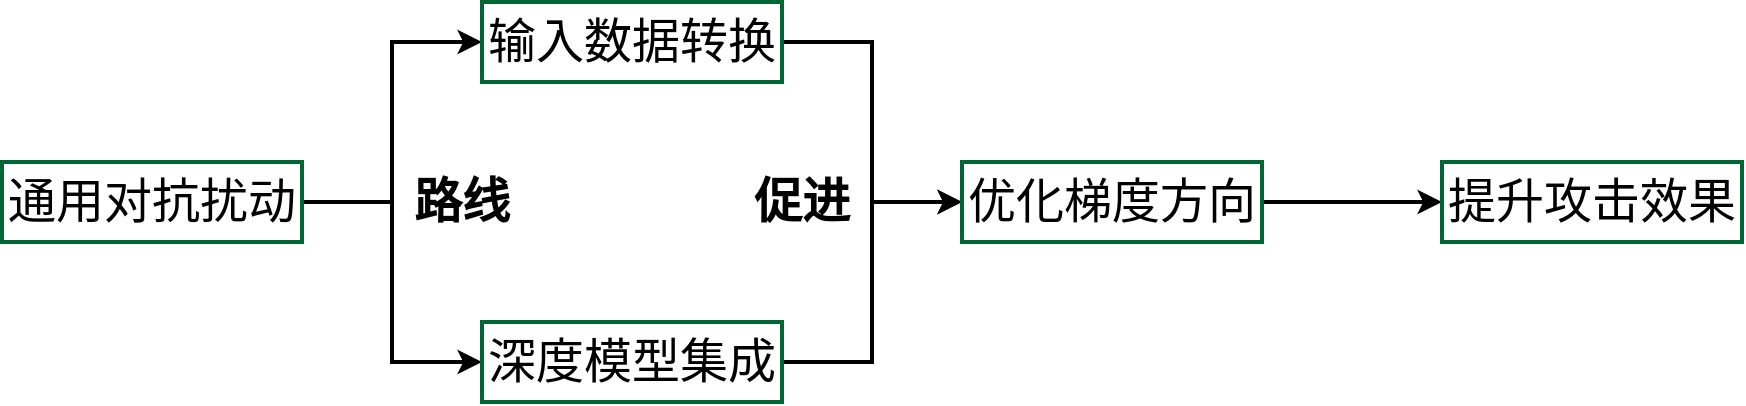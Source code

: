 <mxfile version="24.8.6">
  <diagram name="第 1 页" id="DDxnVz1bjOuHQt86u8dM">
    <mxGraphModel dx="1085" dy="631" grid="1" gridSize="10" guides="1" tooltips="1" connect="1" arrows="1" fold="1" page="1" pageScale="1" pageWidth="827" pageHeight="1169" math="0" shadow="0">
      <root>
        <mxCell id="0" />
        <mxCell id="1" parent="0" />
        <mxCell id="KcOPCWE61-_cXgrTqT9o-6" style="edgeStyle=orthogonalEdgeStyle;rounded=0;orthogonalLoop=1;jettySize=auto;html=1;exitX=1;exitY=0.5;exitDx=0;exitDy=0;entryX=0;entryY=0.5;entryDx=0;entryDy=0;strokeWidth=2;" edge="1" parent="1" source="KcOPCWE61-_cXgrTqT9o-1" target="KcOPCWE61-_cXgrTqT9o-2">
          <mxGeometry relative="1" as="geometry" />
        </mxCell>
        <mxCell id="KcOPCWE61-_cXgrTqT9o-7" style="edgeStyle=orthogonalEdgeStyle;rounded=0;orthogonalLoop=1;jettySize=auto;html=1;exitX=1;exitY=0.5;exitDx=0;exitDy=0;entryX=0;entryY=0.5;entryDx=0;entryDy=0;strokeWidth=2;" edge="1" parent="1" source="KcOPCWE61-_cXgrTqT9o-1" target="KcOPCWE61-_cXgrTqT9o-3">
          <mxGeometry relative="1" as="geometry" />
        </mxCell>
        <mxCell id="KcOPCWE61-_cXgrTqT9o-1" value="&lt;font face=&quot;微软雅黑&quot; style=&quot;font-size: 24px;&quot;&gt;通用对抗扰动&lt;/font&gt;" style="rounded=0;whiteSpace=wrap;html=1;strokeColor=#006633;strokeWidth=2;" vertex="1" parent="1">
          <mxGeometry x="120" y="120" width="150" height="40" as="geometry" />
        </mxCell>
        <mxCell id="KcOPCWE61-_cXgrTqT9o-8" style="edgeStyle=orthogonalEdgeStyle;rounded=0;orthogonalLoop=1;jettySize=auto;html=1;exitX=1;exitY=0.5;exitDx=0;exitDy=0;entryX=0;entryY=0.5;entryDx=0;entryDy=0;strokeWidth=2;" edge="1" parent="1" source="KcOPCWE61-_cXgrTqT9o-2" target="KcOPCWE61-_cXgrTqT9o-4">
          <mxGeometry relative="1" as="geometry" />
        </mxCell>
        <mxCell id="KcOPCWE61-_cXgrTqT9o-2" value="&lt;font face=&quot;微软雅黑&quot; style=&quot;font-size: 24px;&quot;&gt;输入数据转换&lt;/font&gt;" style="rounded=0;whiteSpace=wrap;html=1;strokeColor=#006633;strokeWidth=2;" vertex="1" parent="1">
          <mxGeometry x="360" y="40" width="150" height="40" as="geometry" />
        </mxCell>
        <mxCell id="KcOPCWE61-_cXgrTqT9o-9" style="edgeStyle=orthogonalEdgeStyle;rounded=0;orthogonalLoop=1;jettySize=auto;html=1;exitX=1;exitY=0.5;exitDx=0;exitDy=0;entryX=0;entryY=0.5;entryDx=0;entryDy=0;strokeWidth=2;" edge="1" parent="1" source="KcOPCWE61-_cXgrTqT9o-3" target="KcOPCWE61-_cXgrTqT9o-4">
          <mxGeometry relative="1" as="geometry" />
        </mxCell>
        <mxCell id="KcOPCWE61-_cXgrTqT9o-3" value="&lt;font face=&quot;微软雅黑&quot; style=&quot;font-size: 24px;&quot;&gt;深度模型集成&lt;/font&gt;" style="rounded=0;whiteSpace=wrap;html=1;strokeColor=#006633;strokeWidth=2;" vertex="1" parent="1">
          <mxGeometry x="360" y="200" width="150" height="40" as="geometry" />
        </mxCell>
        <mxCell id="KcOPCWE61-_cXgrTqT9o-10" style="edgeStyle=orthogonalEdgeStyle;rounded=0;orthogonalLoop=1;jettySize=auto;html=1;exitX=1;exitY=0.5;exitDx=0;exitDy=0;strokeWidth=2;" edge="1" parent="1" source="KcOPCWE61-_cXgrTqT9o-4" target="KcOPCWE61-_cXgrTqT9o-5">
          <mxGeometry relative="1" as="geometry" />
        </mxCell>
        <mxCell id="KcOPCWE61-_cXgrTqT9o-4" value="&lt;font face=&quot;微软雅黑&quot; style=&quot;font-size: 24px;&quot;&gt;优化梯度方向&lt;/font&gt;" style="rounded=0;whiteSpace=wrap;html=1;strokeColor=#006633;strokeWidth=2;" vertex="1" parent="1">
          <mxGeometry x="600" y="120" width="150" height="40" as="geometry" />
        </mxCell>
        <mxCell id="KcOPCWE61-_cXgrTqT9o-5" value="&lt;font face=&quot;微软雅黑&quot; style=&quot;font-size: 24px;&quot;&gt;提升攻击效果&lt;/font&gt;" style="rounded=0;whiteSpace=wrap;html=1;strokeColor=#006633;strokeWidth=2;" vertex="1" parent="1">
          <mxGeometry x="840" y="120" width="150" height="40" as="geometry" />
        </mxCell>
        <mxCell id="KcOPCWE61-_cXgrTqT9o-11" value="&lt;font style=&quot;font-size: 24px;&quot; face=&quot;微软雅黑&quot;&gt;&lt;b&gt;路线&lt;/b&gt;&lt;/font&gt;" style="text;html=1;align=center;verticalAlign=middle;whiteSpace=wrap;rounded=0;" vertex="1" parent="1">
          <mxGeometry x="320" y="125" width="60" height="30" as="geometry" />
        </mxCell>
        <mxCell id="KcOPCWE61-_cXgrTqT9o-12" value="&lt;font style=&quot;font-size: 24px;&quot; face=&quot;微软雅黑&quot;&gt;&lt;b&gt;促进&lt;/b&gt;&lt;/font&gt;" style="text;html=1;align=center;verticalAlign=middle;whiteSpace=wrap;rounded=0;" vertex="1" parent="1">
          <mxGeometry x="490" y="125" width="60" height="30" as="geometry" />
        </mxCell>
      </root>
    </mxGraphModel>
  </diagram>
</mxfile>
